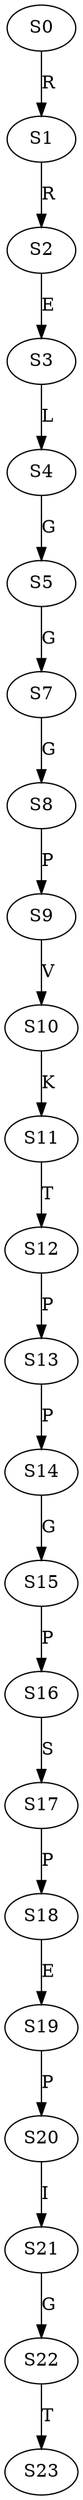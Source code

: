 strict digraph  {
	S0 -> S1 [ label = R ];
	S1 -> S2 [ label = R ];
	S2 -> S3 [ label = E ];
	S3 -> S4 [ label = L ];
	S4 -> S5 [ label = G ];
	S5 -> S7 [ label = G ];
	S7 -> S8 [ label = G ];
	S8 -> S9 [ label = P ];
	S9 -> S10 [ label = V ];
	S10 -> S11 [ label = K ];
	S11 -> S12 [ label = T ];
	S12 -> S13 [ label = P ];
	S13 -> S14 [ label = P ];
	S14 -> S15 [ label = G ];
	S15 -> S16 [ label = P ];
	S16 -> S17 [ label = S ];
	S17 -> S18 [ label = P ];
	S18 -> S19 [ label = E ];
	S19 -> S20 [ label = P ];
	S20 -> S21 [ label = I ];
	S21 -> S22 [ label = G ];
	S22 -> S23 [ label = T ];
}

